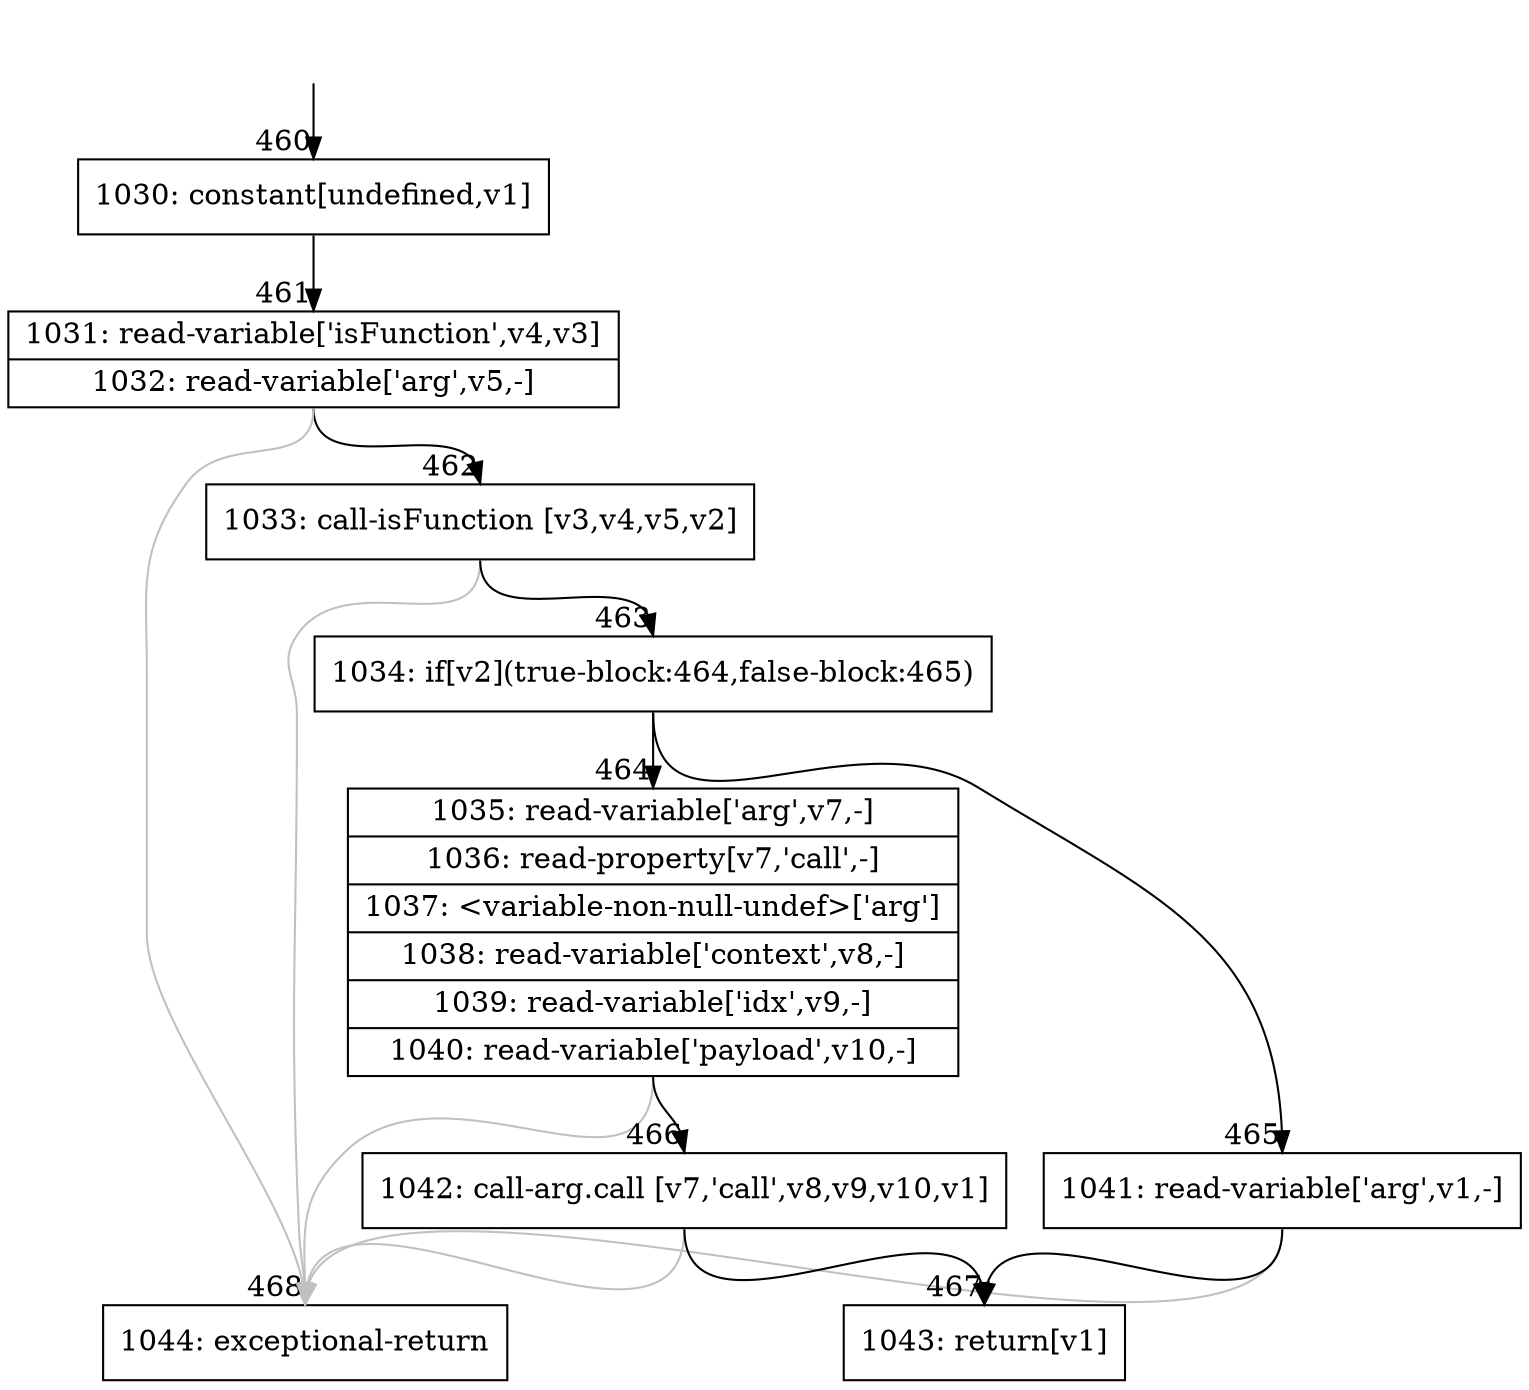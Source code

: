 digraph {
rankdir="TD"
BB_entry38[shape=none,label=""];
BB_entry38 -> BB460 [tailport=s, headport=n, headlabel="    460"]
BB460 [shape=record label="{1030: constant[undefined,v1]}" ] 
BB460 -> BB461 [tailport=s, headport=n, headlabel="      461"]
BB461 [shape=record label="{1031: read-variable['isFunction',v4,v3]|1032: read-variable['arg',v5,-]}" ] 
BB461 -> BB462 [tailport=s, headport=n, headlabel="      462"]
BB461 -> BB468 [tailport=s, headport=n, color=gray, headlabel="      468"]
BB462 [shape=record label="{1033: call-isFunction [v3,v4,v5,v2]}" ] 
BB462 -> BB463 [tailport=s, headport=n, headlabel="      463"]
BB462 -> BB468 [tailport=s, headport=n, color=gray]
BB463 [shape=record label="{1034: if[v2](true-block:464,false-block:465)}" ] 
BB463 -> BB464 [tailport=s, headport=n, headlabel="      464"]
BB463 -> BB465 [tailport=s, headport=n, headlabel="      465"]
BB464 [shape=record label="{1035: read-variable['arg',v7,-]|1036: read-property[v7,'call',-]|1037: \<variable-non-null-undef\>['arg']|1038: read-variable['context',v8,-]|1039: read-variable['idx',v9,-]|1040: read-variable['payload',v10,-]}" ] 
BB464 -> BB466 [tailport=s, headport=n, headlabel="      466"]
BB464 -> BB468 [tailport=s, headport=n, color=gray]
BB465 [shape=record label="{1041: read-variable['arg',v1,-]}" ] 
BB465 -> BB467 [tailport=s, headport=n, headlabel="      467"]
BB465 -> BB468 [tailport=s, headport=n, color=gray]
BB466 [shape=record label="{1042: call-arg.call [v7,'call',v8,v9,v10,v1]}" ] 
BB466 -> BB467 [tailport=s, headport=n]
BB466 -> BB468 [tailport=s, headport=n, color=gray]
BB467 [shape=record label="{1043: return[v1]}" ] 
BB468 [shape=record label="{1044: exceptional-return}" ] 
//#$~ 280
}
